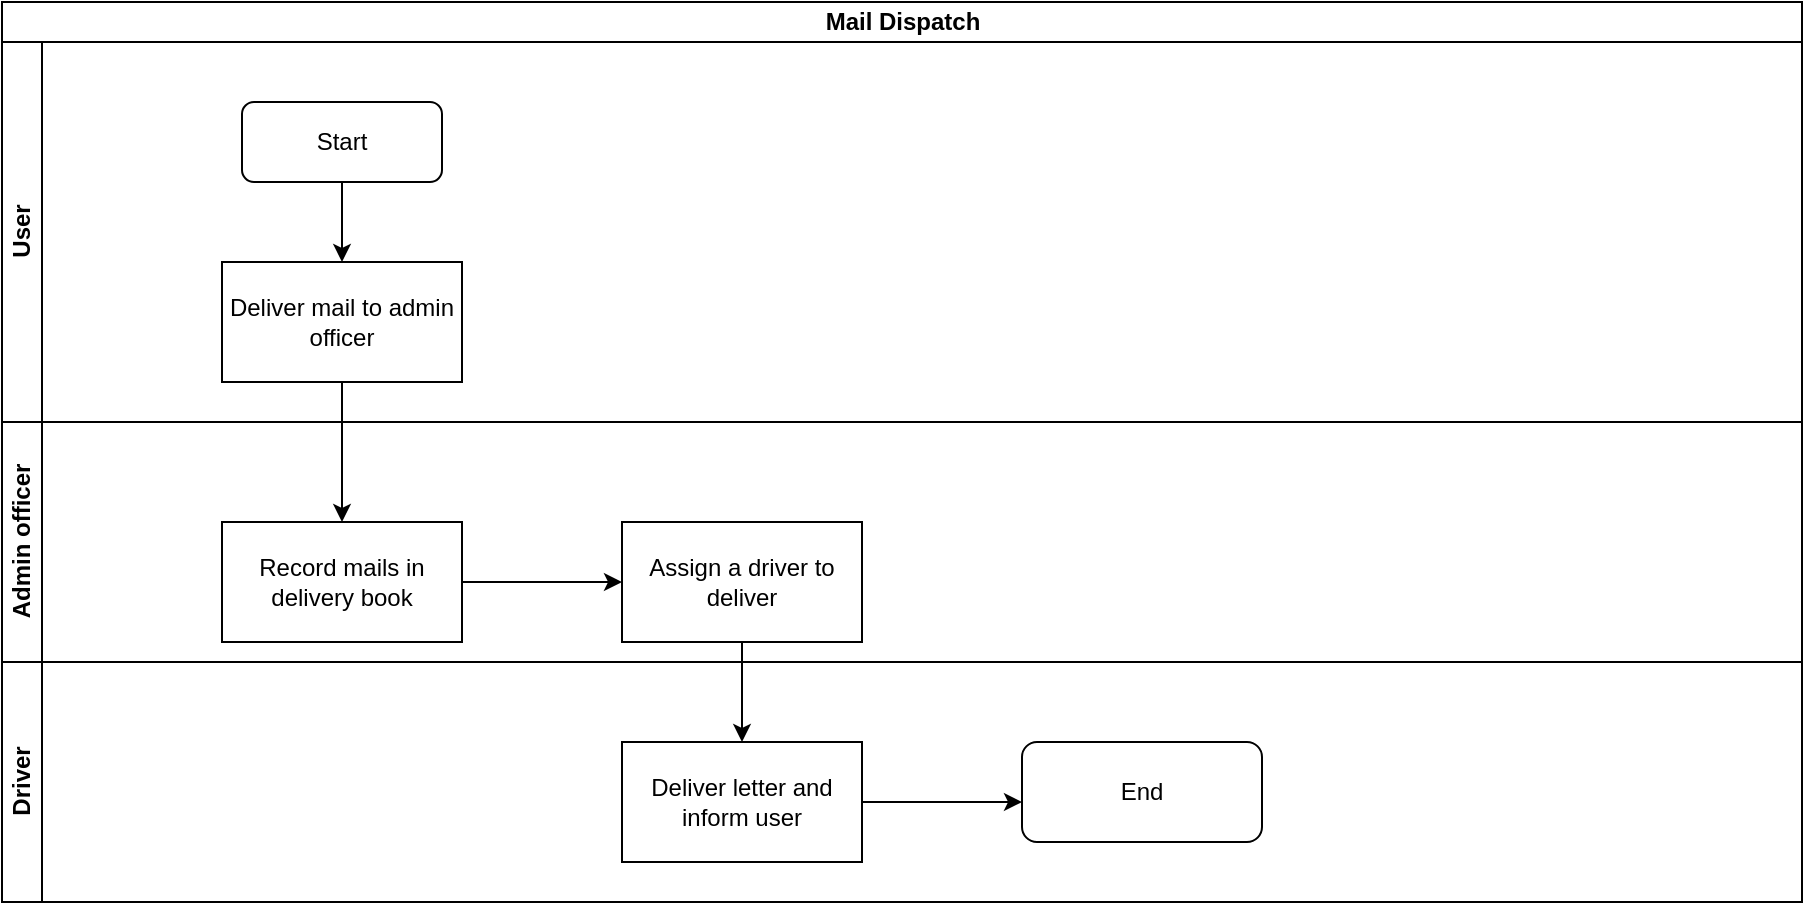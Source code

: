 <mxfile version="13.6.5" type="github">
  <diagram id="Z6kgNmkecvj5q3RsAmFG" name="Page-1">
    <mxGraphModel dx="1038" dy="547" grid="1" gridSize="10" guides="1" tooltips="1" connect="1" arrows="1" fold="1" page="1" pageScale="1" pageWidth="1169" pageHeight="827" math="0" shadow="0">
      <root>
        <mxCell id="0" />
        <mxCell id="1" parent="0" />
        <mxCell id="d2uhO5G5-GendlZ6O_62-1" value="Mail Dispatch" style="swimlane;html=1;childLayout=stackLayout;resizeParent=1;resizeParentMax=0;horizontal=1;startSize=20;horizontalStack=0;" vertex="1" parent="1">
          <mxGeometry x="60" y="30" width="900" height="450" as="geometry" />
        </mxCell>
        <mxCell id="d2uhO5G5-GendlZ6O_62-2" value="User" style="swimlane;html=1;startSize=20;horizontal=0;" vertex="1" parent="d2uhO5G5-GendlZ6O_62-1">
          <mxGeometry y="20" width="900" height="190" as="geometry" />
        </mxCell>
        <mxCell id="d2uhO5G5-GendlZ6O_62-5" value="Start" style="rounded=1;whiteSpace=wrap;html=1;" vertex="1" parent="d2uhO5G5-GendlZ6O_62-2">
          <mxGeometry x="120" y="30" width="100" height="40" as="geometry" />
        </mxCell>
        <mxCell id="d2uhO5G5-GendlZ6O_62-6" value="Deliver mail to admin officer" style="rounded=0;whiteSpace=wrap;html=1;" vertex="1" parent="d2uhO5G5-GendlZ6O_62-2">
          <mxGeometry x="110" y="110" width="120" height="60" as="geometry" />
        </mxCell>
        <mxCell id="d2uhO5G5-GendlZ6O_62-8" value="" style="edgeStyle=orthogonalEdgeStyle;rounded=0;orthogonalLoop=1;jettySize=auto;html=1;entryX=0.5;entryY=0;entryDx=0;entryDy=0;" edge="1" parent="d2uhO5G5-GendlZ6O_62-2" source="d2uhO5G5-GendlZ6O_62-5" target="d2uhO5G5-GendlZ6O_62-6">
          <mxGeometry relative="1" as="geometry">
            <mxPoint x="170" y="100" as="targetPoint" />
          </mxGeometry>
        </mxCell>
        <mxCell id="d2uhO5G5-GendlZ6O_62-3" value="Admin officer" style="swimlane;html=1;startSize=20;horizontal=0;" vertex="1" parent="d2uhO5G5-GendlZ6O_62-1">
          <mxGeometry y="210" width="900" height="120" as="geometry" />
        </mxCell>
        <mxCell id="d2uhO5G5-GendlZ6O_62-9" value="Record mails in delivery book" style="whiteSpace=wrap;html=1;rounded=0;" vertex="1" parent="d2uhO5G5-GendlZ6O_62-3">
          <mxGeometry x="110" y="50" width="120" height="60" as="geometry" />
        </mxCell>
        <mxCell id="d2uhO5G5-GendlZ6O_62-10" value="" style="edgeStyle=orthogonalEdgeStyle;rounded=0;orthogonalLoop=1;jettySize=auto;html=1;" edge="1" parent="d2uhO5G5-GendlZ6O_62-1" source="d2uhO5G5-GendlZ6O_62-6" target="d2uhO5G5-GendlZ6O_62-9">
          <mxGeometry relative="1" as="geometry" />
        </mxCell>
        <mxCell id="d2uhO5G5-GendlZ6O_62-11" value="Driver" style="swimlane;html=1;startSize=20;horizontal=0;" vertex="1" parent="d2uhO5G5-GendlZ6O_62-1">
          <mxGeometry y="330" width="900" height="120" as="geometry" />
        </mxCell>
        <mxCell id="d2uhO5G5-GendlZ6O_62-30" value="End" style="rounded=1;whiteSpace=wrap;html=1;" vertex="1" parent="d2uhO5G5-GendlZ6O_62-11">
          <mxGeometry x="510" y="40" width="120" height="50" as="geometry" />
        </mxCell>
        <mxCell id="d2uhO5G5-GendlZ6O_62-24" value="Deliver letter and inform user" style="rounded=0;whiteSpace=wrap;html=1;" vertex="1" parent="d2uhO5G5-GendlZ6O_62-11">
          <mxGeometry x="310" y="40" width="120" height="60" as="geometry" />
        </mxCell>
        <mxCell id="d2uhO5G5-GendlZ6O_62-16" value="" style="edgeStyle=orthogonalEdgeStyle;rounded=0;orthogonalLoop=1;jettySize=auto;html=1;entryX=0.5;entryY=0;entryDx=0;entryDy=0;" edge="1" parent="1" source="d2uhO5G5-GendlZ6O_62-13" target="d2uhO5G5-GendlZ6O_62-24">
          <mxGeometry relative="1" as="geometry">
            <mxPoint x="430" y="380" as="targetPoint" />
          </mxGeometry>
        </mxCell>
        <mxCell id="d2uhO5G5-GendlZ6O_62-13" value="Assign a driver to deliver" style="whiteSpace=wrap;html=1;rounded=0;" vertex="1" parent="1">
          <mxGeometry x="370" y="290" width="120" height="60" as="geometry" />
        </mxCell>
        <mxCell id="d2uhO5G5-GendlZ6O_62-14" value="" style="edgeStyle=orthogonalEdgeStyle;rounded=0;orthogonalLoop=1;jettySize=auto;html=1;" edge="1" parent="1" source="d2uhO5G5-GendlZ6O_62-9" target="d2uhO5G5-GendlZ6O_62-13">
          <mxGeometry relative="1" as="geometry" />
        </mxCell>
        <mxCell id="d2uhO5G5-GendlZ6O_62-27" value="" style="edgeStyle=orthogonalEdgeStyle;rounded=0;orthogonalLoop=1;jettySize=auto;html=1;" edge="1" parent="1" source="d2uhO5G5-GendlZ6O_62-24">
          <mxGeometry relative="1" as="geometry">
            <mxPoint x="570" y="430" as="targetPoint" />
          </mxGeometry>
        </mxCell>
      </root>
    </mxGraphModel>
  </diagram>
</mxfile>
